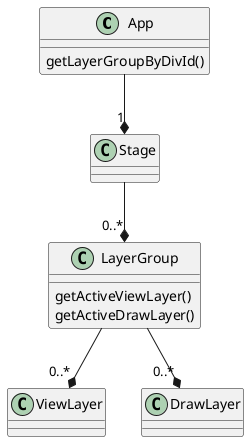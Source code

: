 @startuml

class App {
  getLayerGroupByDivId()
}
class Stage
class LayerGroup {
  getActiveViewLayer()
  getActiveDrawLayer()
}
class ViewLayer
class DrawLayer

App --* "1" Stage
Stage --* "0..*" LayerGroup
LayerGroup --* "0..*" ViewLayer
LayerGroup --* "0..*" DrawLayer

@enduml
